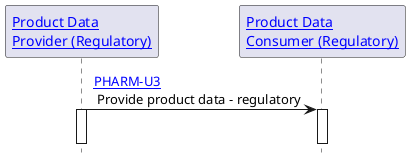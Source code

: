 @startuml
hide footbox
participant "[[actors_and_transactions.html#product-data-provider Product Data\nProvider (Regulatory)]]" as a1
participant "[[actors_and_transactions.html#product-data-consumer Product Data\nConsumer (Regulatory)]]" as a2

a1 -> a2 : [[u3.html PHARM-U3]]\n Provide product data - regulatory \t
activate a1
activate a2
|||
@enduml